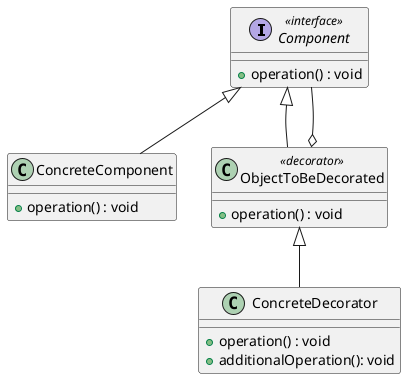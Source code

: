 @startuml

interface Component <<interface>> {
    + operation() : void
}

class ConcreteComponent extends Component {
    + operation() : void
}

class ObjectToBeDecorated <<decorator>> extends Component {
    + operation() : void
}

class ConcreteDecorator extends ObjectToBeDecorated{
    + operation() : void
    + additionalOperation(): void
}

ObjectToBeDecorated o-- Component


@enduml
